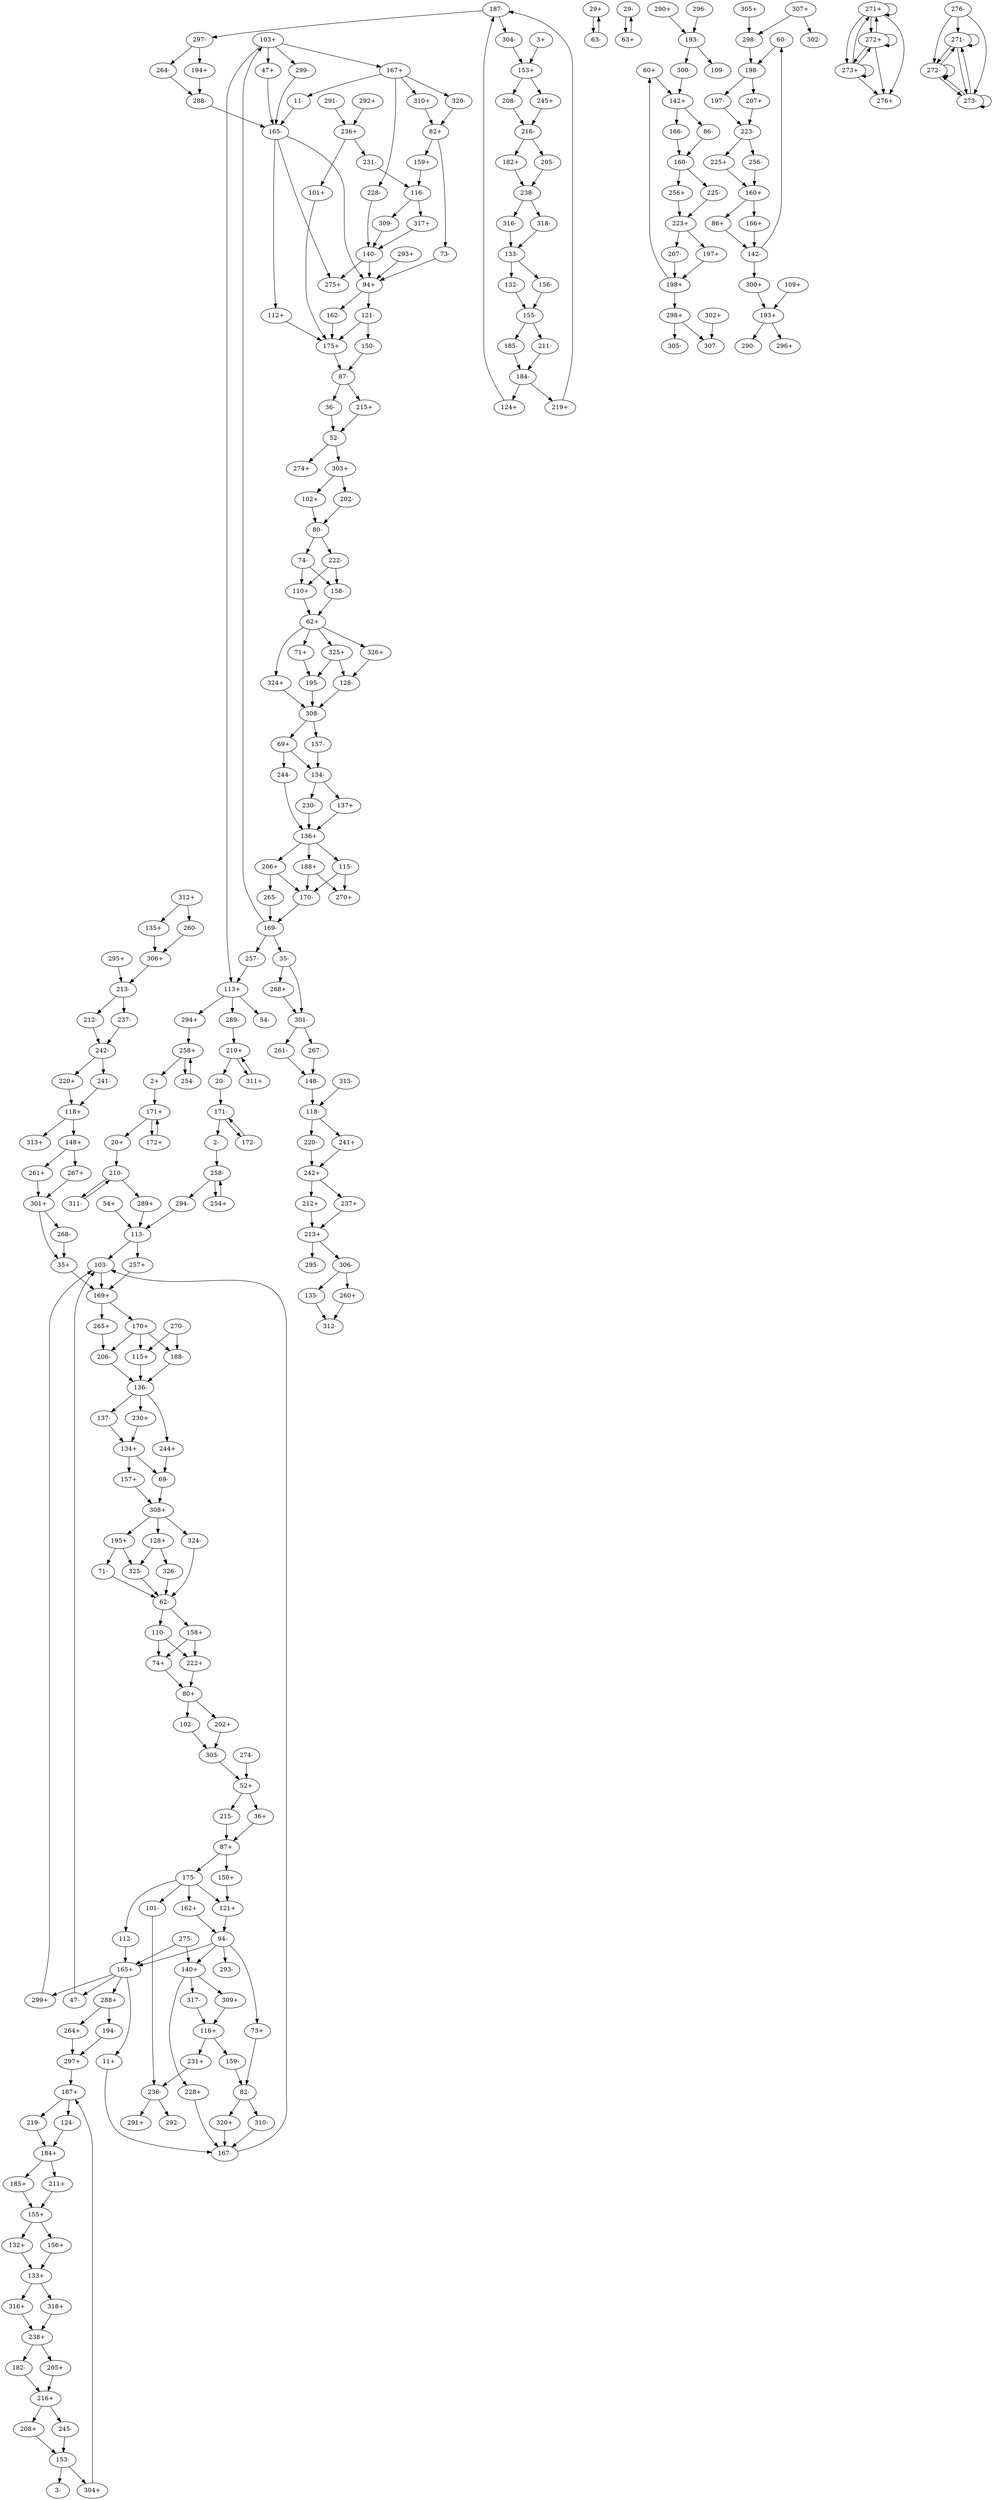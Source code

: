 digraph adj {
graph [k=96]
edge [d=-95]
"2+" [l=240573 C=7184182]
"2-" [l=240573 C=7184182]
"3+" [l=93533 C=2770626]
"3-" [l=93533 C=2770626]
"11+" [l=55262 C=1769229]
"11-" [l=55262 C=1769229]
"20+" [l=182832 C=5332879]
"20-" [l=182832 C=5332879]
"29+" [l=80436 C=2899230]
"29-" [l=80436 C=2899230]
"35+" [l=53883 C=1561784]
"35-" [l=53883 C=1561784]
"36+" [l=191 C=24377]
"36-" [l=191 C=24377]
"47+" [l=15602 C=498042]
"47-" [l=15602 C=498042]
"52+" [l=1041 C=234334]
"52-" [l=1041 C=234334]
"54+" [l=15542 C=446641]
"54-" [l=15542 C=446641]
"60+" [l=20684 C=495689]
"60-" [l=20684 C=495689]
"62+" [l=296 C=49986]
"62-" [l=296 C=49986]
"63+" [l=3945 C=124193]
"63-" [l=3945 C=124193]
"69+" [l=190 C=22055]
"69-" [l=190 C=22055]
"71+" [l=379 C=24739]
"71-" [l=379 C=24739]
"73+" [l=544 C=16933]
"73-" [l=544 C=16933]
"74+" [l=155 C=13458]
"74-" [l=155 C=13458]
"80+" [l=312 C=54861]
"80-" [l=312 C=54861]
"82+" [l=189 C=5382]
"82-" [l=189 C=5382]
"86+" [l=851 C=15718]
"86-" [l=851 C=15718]
"87+" [l=702 C=146781]
"87-" [l=702 C=146781]
"94+" [l=125 C=7650]
"94-" [l=125 C=7650]
"101+" [l=803 C=22778]
"101-" [l=803 C=22778]
"102+" [l=191 C=21484]
"102-" [l=191 C=21484]
"103+" [l=165 C=16739]
"103-" [l=165 C=16739]
"109+" [l=4464 C=92825]
"109-" [l=4464 C=92825]
"110+" [l=155 C=9534]
"110-" [l=155 C=9534]
"112+" [l=318 C=8568]
"112-" [l=318 C=8568]
"113+" [l=164 C=7919]
"113-" [l=164 C=7919]
"115+" [l=177 C=11069]
"115-" [l=177 C=11069]
"116+" [l=181 C=3989]
"116-" [l=181 C=3989]
"118+" [l=317 C=6399]
"118-" [l=317 C=6399]
"121+" [l=159 C=8989]
"121-" [l=159 C=8989]
"124+" [l=191 C=3716]
"124-" [l=191 C=3716]
"128+" [l=174 C=11414]
"128-" [l=174 C=11414]
"132+" [l=260 C=3991]
"132-" [l=260 C=3991]
"133+" [l=125 C=1876]
"133-" [l=125 C=1876]
"134+" [l=190 C=23743]
"134-" [l=190 C=23743]
"135+" [l=191 C=731]
"135-" [l=191 C=731]
"136+" [l=179 C=20440]
"136-" [l=179 C=20440]
"137+" [l=181 C=13712]
"137-" [l=181 C=13712]
"140+" [l=101 C=842]
"140-" [l=101 C=842]
"142+" [l=147 C=2252]
"142-" [l=147 C=2252]
"148+" [l=3434 C=67066]
"148-" [l=3434 C=67066]
"150+" [l=191 C=2446]
"150-" [l=191 C=2446]
"153+" [l=149 C=3294]
"153-" [l=149 C=3294]
"155+" [l=177 C=4097]
"155-" [l=177 C=4097]
"156+" [l=260 C=4231]
"156-" [l=260 C=4231]
"157+" [l=191 C=2750]
"157-" [l=191 C=2750]
"158+" [l=155 C=15276]
"158-" [l=155 C=15276]
"159+" [l=194 C=4153]
"159-" [l=194 C=4153]
"160+" [l=203 C=4792]
"160-" [l=203 C=4792]
"162+" [l=191 C=9636]
"162-" [l=191 C=9636]
"165+" [l=109 C=2541]
"165-" [l=109 C=2541]
"166+" [l=851 C=15554]
"166-" [l=851 C=15554]
"167+" [l=154 C=10803]
"167-" [l=154 C=10803]
"169+" [l=155 C=14779]
"169-" [l=155 C=14779]
"170+" [l=135 C=8760]
"170-" [l=135 C=8760]
"171+" [l=213 C=8955]
"171-" [l=213 C=8955]
"172+" [l=230 C=4868]
"172-" [l=230 C=4868]
"175+" [l=130 C=8925]
"175-" [l=130 C=8925]
"182+" [l=335 C=5649]
"182-" [l=335 C=5649]
"184+" [l=157 C=2775]
"184-" [l=157 C=2775]
"185+" [l=191 C=3124]
"185-" [l=191 C=3124]
"187+" [l=134 C=2649]
"187-" [l=134 C=2649]
"188+" [l=191 C=5946]
"188-" [l=191 C=5946]
"193+" [l=196 C=6802]
"193-" [l=196 C=6802]
"194+" [l=191 C=3281]
"194-" [l=191 C=3281]
"195+" [l=160 C=8216]
"195-" [l=160 C=8216]
"197+" [l=191 C=2195]
"197-" [l=191 C=2195]
"198+" [l=140 C=1422]
"198-" [l=140 C=1422]
"202+" [l=191 C=13527]
"202-" [l=191 C=13527]
"205+" [l=335 C=6381]
"205-" [l=335 C=6381]
"206+" [l=135 C=2714]
"206-" [l=135 C=2714]
"207+" [l=191 C=1863]
"207-" [l=191 C=1863]
"208+" [l=233 C=3047]
"208-" [l=233 C=3047]
"210+" [l=154 C=3635]
"210-" [l=154 C=3635]
"211+" [l=191 C=3809]
"211-" [l=191 C=3809]
"212+" [l=191 C=1622]
"212-" [l=191 C=1622]
"213+" [l=147 C=1857]
"213-" [l=147 C=1857]
"215+" [l=191 C=3670]
"215-" [l=191 C=3670]
"216+" [l=194 C=3680]
"216-" [l=194 C=3680]
"219+" [l=191 C=2569]
"219-" [l=191 C=2569]
"220+" [l=262 C=3871]
"220-" [l=262 C=3871]
"222+" [l=155 C=2997]
"222-" [l=155 C=2997]
"223+" [l=138 C=1468]
"223-" [l=138 C=1468]
"225+" [l=244 C=1930]
"225-" [l=244 C=1930]
"228+" [l=201 C=4451]
"228-" [l=201 C=4451]
"230+" [l=191 C=4918]
"230-" [l=191 C=4918]
"231+" [l=729 C=15171]
"231-" [l=729 C=15171]
"236+" [l=173 C=4445]
"236-" [l=173 C=4445]
"237+" [l=191 C=2222]
"237-" [l=191 C=2222]
"238+" [l=147 C=2342]
"238-" [l=147 C=2342]
"241+" [l=262 C=2560]
"241-" [l=262 C=2560]
"242+" [l=152 C=2810]
"242-" [l=152 C=2810]
"244+" [l=277 C=4379]
"244-" [l=277 C=4379]
"245+" [l=233 C=2223]
"245-" [l=233 C=2223]
"254+" [l=181 C=3056]
"254-" [l=181 C=3056]
"256+" [l=244 C=2538]
"256-" [l=244 C=2538]
"257+" [l=191 C=2356]
"257-" [l=191 C=2356]
"258+" [l=127 C=1158]
"258-" [l=127 C=1158]
"260+" [l=191 C=1073]
"260-" [l=191 C=1073]
"261+" [l=186 C=2487]
"261-" [l=186 C=2487]
"264+" [l=191 C=194]
"264-" [l=191 C=194]
"265+" [l=191 C=2783]
"265-" [l=191 C=2783]
"267+" [l=185 C=188]
"267-" [l=185 C=188]
"268+" [l=181 C=287]
"268-" [l=181 C=287]
"270+" [l=104 C=22]
"270-" [l=104 C=22]
"271+" [l=96 C=255]
"271-" [l=96 C=255]
"272+" [l=191 C=2846]
"272-" [l=191 C=2846]
"273+" [l=191 C=2272]
"273-" [l=191 C=2272]
"274+" [l=109 C=30]
"274-" [l=109 C=30]
"275+" [l=119 C=85]
"275-" [l=119 C=85]
"276+" [l=122 C=163]
"276-" [l=122 C=163]
"288+" [l=196792 C=5887671]
"288-" [l=196792 C=5887671]
"289+" [l=487898 C=13607419]
"289-" [l=487898 C=13607419]
"290+" [l=800859 C=19911584]
"290-" [l=800859 C=19911584]
"291+" [l=447686 C=11512840]
"291-" [l=447686 C=11512840]
"292+" [l=118348 C=3179938]
"292-" [l=118348 C=3179938]
"293+" [l=291094 C=7988822]
"293-" [l=291094 C=7988822]
"294+" [l=128187 C=3926319]
"294-" [l=128187 C=3926319]
"295+" [l=66217 C=1830985]
"295-" [l=66217 C=1830985]
"296+" [l=25212 C=390313]
"296-" [l=25212 C=390313]
"297+" [l=11785 C=348897]
"297-" [l=11785 C=348897]
"298+" [l=62808 C=1336373]
"298-" [l=62808 C=1336373]
"299+" [l=59802 C=1923664]
"299-" [l=59802 C=1923664]
"300+" [l=96570 C=2104876]
"300-" [l=96570 C=2104876]
"301+" [l=21010 C=592824]
"301-" [l=21010 C=592824]
"302+" [l=4840 C=77786]
"302-" [l=4840 C=77786]
"303+" [l=594 C=125180]
"303-" [l=594 C=125180]
"304+" [l=9263 C=277446]
"304-" [l=9263 C=277446]
"305+" [l=99317 C=2014734]
"305-" [l=99317 C=2014734]
"306+" [l=305636 C=6872949]
"306-" [l=305636 C=6872949]
"307+" [l=24558 C=352887]
"307-" [l=24558 C=352887]
"308+" [l=906 C=198831]
"308-" [l=906 C=198831]
"309+" [l=588 C=20007]
"309-" [l=588 C=20007]
"310+" [l=308 C=6638]
"310-" [l=308 C=6638]
"311+" [l=7054 C=136943]
"311-" [l=7054 C=136943]
"312+" [l=172074 C=3998848]
"312-" [l=172074 C=3998848]
"313+" [l=30615 C=489309]
"313-" [l=30615 C=489309]
"316+" [l=538 C=10141]
"316-" [l=538 C=10141]
"317+" [l=590 C=16822]
"317-" [l=590 C=16822]
"318+" [l=538 C=13030]
"318-" [l=538 C=13030]
"320+" [l=272 C=7546]
"320-" [l=272 C=7546]
"324+" [l=250 C=8151]
"324-" [l=250 C=8151]
"325+" [l=214 C=22849]
"325-" [l=214 C=22849]
"326+" [l=217 C=12753]
"326-" [l=217 C=12753]
"2+" -> "171+"
"2-" -> "258-"
"3+" -> "153+"
"11+" -> "167-"
"11-" -> "165-"
"20+" -> "210-"
"20-" -> "171-"
"29+" -> "63-" [d=-81]
"29-" -> "63+" [d=-85]
"35+" -> "169+" [d=-90]
"35-" -> "268+"
"35-" -> "301-" [d=-10]
"36+" -> "87+"
"36-" -> "52-"
"47+" -> "165-" [d=-75]
"47-" -> "103-" [d=-72]
"52+" -> "36+"
"52+" -> "215-"
"52-" -> "274+"
"52-" -> "303+"
"54+" -> "113-" [d=-85]
"60+" -> "142+"
"60-" -> "198-"
"62+" -> "325+" [d=-89]
"62+" -> "326+" [d=-89]
"62+" -> "71+" [d=-43]
"62+" -> "324+" [d=-43]
"62-" -> "110-"
"62-" -> "158+"
"63+" -> "29-" [d=-81]
"63-" -> "29+" [d=-85]
"69+" -> "244-"
"69+" -> "134-" [d=-94]
"69-" -> "308+"
"71+" -> "195-"
"71-" -> "62-" [d=-43]
"73+" -> "82-"
"73-" -> "94+" [d=-68]
"74+" -> "80+"
"74-" -> "110+" [d=-59]
"74-" -> "158-" [d=-59]
"80+" -> "102-"
"80+" -> "202+"
"80-" -> "74-"
"80-" -> "222-"
"82+" -> "73-"
"82+" -> "159+"
"82-" -> "310-"
"82-" -> "320+"
"86+" -> "142-"
"86-" -> "160-"
"87+" -> "150+"
"87+" -> "175-"
"87-" -> "36-"
"87-" -> "215+"
"94+" -> "121-"
"94+" -> "162-"
"94-" -> "140+" [d=-67]
"94-" -> "73+" [d=-68]
"94-" -> "293-" [d=-68]
"94-" -> "165+" [d=-67]
"101+" -> "175+"
"101-" -> "236-"
"102+" -> "80-"
"102-" -> "303-"
"103+" -> "113+" [d=-74]
"103+" -> "47+" [d=-72]
"103+" -> "167+" [d=-59]
"103+" -> "299-" [d=-59]
"103-" -> "169+" [d=-90]
"109+" -> "193+"
"110+" -> "62+"
"110-" -> "74+" [d=-59]
"110-" -> "222+" [d=-59]
"112+" -> "175+" [d=-86]
"112-" -> "165+" [d=-67]
"113+" -> "289-"
"113+" -> "54-" [d=-85]
"113+" -> "294+" [d=-85]
"113-" -> "257+"
"113-" -> "103-" [d=-74]
"115+" -> "136-" [d=-81]
"115-" -> "270+"
"115-" -> "170-" [d=-81]
"116+" -> "159-"
"116+" -> "231+"
"116-" -> "309-"
"116-" -> "317+"
"118+" -> "148+"
"118+" -> "313+"
"118-" -> "220-"
"118-" -> "241+"
"121+" -> "94-"
"121-" -> "150-"
"121-" -> "175+" [d=-34]
"124+" -> "187-"
"124-" -> "184+"
"128+" -> "325-"
"128+" -> "326-"
"128-" -> "308-" [d=-78]
"132+" -> "133+"
"132-" -> "155-"
"133+" -> "316+"
"133+" -> "318+"
"133-" -> "132-"
"133-" -> "156-"
"134+" -> "157+"
"134+" -> "69-" [d=-94]
"134-" -> "137+"
"134-" -> "230-"
"135+" -> "306+"
"135-" -> "312-"
"136+" -> "188+"
"136+" -> "115-" [d=-81]
"136+" -> "206+" [d=-81]
"136-" -> "230+"
"136-" -> "137-" [d=-85]
"136-" -> "244+" [d=-85]
"137+" -> "136+" [d=-85]
"137-" -> "134+"
"140+" -> "228+"
"140+" -> "309+" [d=-85]
"140+" -> "317-" [d=-85]
"140-" -> "275+"
"140-" -> "94+" [d=-67]
"142+" -> "86-"
"142+" -> "166-"
"142-" -> "60-"
"142-" -> "300+"
"148+" -> "261+"
"148+" -> "267+"
"148-" -> "118-"
"150+" -> "121+"
"150-" -> "87-"
"153+" -> "208-"
"153+" -> "245+"
"153-" -> "3-"
"153-" -> "304+"
"155+" -> "132+"
"155+" -> "156+"
"155-" -> "185-"
"155-" -> "211-"
"156+" -> "133+"
"156-" -> "155-"
"157+" -> "308+"
"157-" -> "134-"
"158+" -> "222+" [d=-59]
"158+" -> "74+" [d=-59]
"158-" -> "62+"
"159+" -> "116-"
"159-" -> "82-"
"160+" -> "86+"
"160+" -> "166+"
"160-" -> "225-"
"160-" -> "256+"
"162+" -> "94-"
"162-" -> "175+" [d=-66]
"165+" -> "11+"
"165+" -> "288+" [d=-93]
"165+" -> "47-" [d=-75]
"165+" -> "299+" [d=-75]
"165-" -> "275+"
"165-" -> "94+" [d=-67]
"165-" -> "112+" [d=-67]
"166+" -> "142-"
"166-" -> "160-"
"167+" -> "11-"
"167+" -> "310+" [d=-59]
"167+" -> "228-" [d=-24]
"167+" -> "320-" [d=-24]
"167-" -> "103-" [d=-59]
"169+" -> "170+"
"169+" -> "265+"
"169-" -> "257-"
"169-" -> "35-" [d=-90]
"169-" -> "103+" [d=-90]
"170+" -> "206-" [d=-39]
"170+" -> "115+" [d=-81]
"170+" -> "188-" [d=-81]
"170-" -> "169-"
"171+" -> "20+"
"171+" -> "172+"
"171-" -> "2-"
"171-" -> "172-"
"172+" -> "171+"
"172-" -> "171-"
"175+" -> "87-"
"175-" -> "101-"
"175-" -> "112-" [d=-86]
"175-" -> "162+" [d=-66]
"175-" -> "121+" [d=-34]
"182+" -> "238-"
"182-" -> "216+"
"184+" -> "185+"
"184+" -> "211+"
"184-" -> "124+"
"184-" -> "219+"
"185+" -> "155+"
"185-" -> "184-"
"187+" -> "124-"
"187+" -> "219-"
"187-" -> "297-"
"187-" -> "304-"
"188+" -> "270+"
"188+" -> "170-" [d=-81]
"188-" -> "136-"
"193+" -> "290-"
"193+" -> "296+"
"193-" -> "109-"
"193-" -> "300-"
"194+" -> "288-"
"194-" -> "297+"
"195+" -> "71-"
"195+" -> "325-" [d=-64]
"195-" -> "308-"
"197+" -> "198+"
"197-" -> "223-"
"198+" -> "60+"
"198+" -> "298+"
"198-" -> "197-"
"198-" -> "207+"
"202+" -> "303-"
"202-" -> "80-"
"205+" -> "216+"
"205-" -> "238-"
"206+" -> "265-"
"206+" -> "170-" [d=-39]
"206-" -> "136-" [d=-81]
"207+" -> "223-"
"207-" -> "198+"
"208+" -> "153-"
"208-" -> "216-"
"210+" -> "20-"
"210+" -> "311+"
"210-" -> "289+"
"210-" -> "311-"
"211+" -> "155+"
"211-" -> "184-"
"212+" -> "213+"
"212-" -> "242-"
"213+" -> "295-"
"213+" -> "306-"
"213-" -> "212-"
"213-" -> "237-"
"215+" -> "52-"
"215-" -> "87+"
"216+" -> "208+"
"216+" -> "245-"
"216-" -> "182+"
"216-" -> "205-"
"219+" -> "187-"
"219-" -> "184+"
"220+" -> "118+"
"220-" -> "242+"
"222+" -> "80+"
"222-" -> "158-" [d=-59]
"222-" -> "110+" [d=-59]
"223+" -> "197+"
"223+" -> "207-"
"223-" -> "225+"
"223-" -> "256-"
"225+" -> "160+"
"225-" -> "223+"
"228+" -> "167-" [d=-24]
"228-" -> "140-"
"230+" -> "134+"
"230-" -> "136+"
"231+" -> "236-"
"231-" -> "116-"
"236+" -> "101+"
"236+" -> "231-"
"236-" -> "291+"
"236-" -> "292-"
"237+" -> "213+"
"237-" -> "242-"
"238+" -> "182-"
"238+" -> "205+"
"238-" -> "316-"
"238-" -> "318-"
"241+" -> "242+"
"241-" -> "118+"
"242+" -> "212+"
"242+" -> "237+"
"242-" -> "220+"
"242-" -> "241-"
"244+" -> "69-"
"244-" -> "136+" [d=-85]
"245+" -> "216-"
"245-" -> "153-"
"254+" -> "258-"
"254-" -> "258+"
"256+" -> "223+"
"256-" -> "160+"
"257+" -> "169+"
"257-" -> "113+"
"258+" -> "2+"
"258+" -> "254-"
"258-" -> "254+"
"258-" -> "294-"
"260+" -> "312-"
"260-" -> "306+"
"261+" -> "301+"
"261-" -> "148-"
"264+" -> "297+"
"264-" -> "288-"
"265+" -> "206-"
"265-" -> "169-"
"267+" -> "301+"
"267-" -> "148-"
"268+" -> "301-"
"268-" -> "35+"
"270-" -> "115+"
"270-" -> "188-"
"271+" -> "271+"
"271+" -> "272+"
"271+" -> "273+"
"271+" -> "276+"
"271-" -> "271-"
"271-" -> "272-"
"271-" -> "273-"
"272+" -> "272+"
"272+" -> "273+"
"272+" -> "276+"
"272+" -> "271+"
"272-" -> "272-"
"272-" -> "273-"
"272-" -> "271-"
"273+" -> "272+"
"273+" -> "273+"
"273+" -> "276+"
"273+" -> "271+"
"273-" -> "272-"
"273-" -> "273-"
"273-" -> "271-"
"274-" -> "52+"
"275-" -> "140+"
"275-" -> "165+"
"276-" -> "272-"
"276-" -> "273-"
"276-" -> "271-"
"288+" -> "194-"
"288+" -> "264+"
"288-" -> "165-" [d=-93]
"289+" -> "113-"
"289-" -> "210+"
"290+" -> "193-"
"291-" -> "236+"
"292+" -> "236+"
"293+" -> "94+" [d=-68]
"294+" -> "258+"
"294-" -> "113-" [d=-85]
"295+" -> "213-"
"296-" -> "193-"
"297+" -> "187+"
"297-" -> "194+"
"297-" -> "264-"
"298+" -> "305-"
"298+" -> "307-" [d=-74]
"298-" -> "198-"
"299+" -> "103-" [d=-59]
"299-" -> "165-" [d=-75]
"300+" -> "193+"
"300-" -> "142+"
"301+" -> "268-"
"301+" -> "35+" [d=-10]
"301-" -> "261-"
"301-" -> "267-"
"302+" -> "307-"
"303+" -> "102+"
"303+" -> "202-"
"303-" -> "52+"
"304+" -> "187+"
"304-" -> "153+"
"305+" -> "298-"
"306+" -> "213-"
"306-" -> "135-"
"306-" -> "260+"
"307+" -> "302-"
"307+" -> "298-" [d=-74]
"308+" -> "195+"
"308+" -> "128+" [d=-78]
"308+" -> "324-" [d=-78]
"308-" -> "69+"
"308-" -> "157-"
"309+" -> "116+"
"309-" -> "140-" [d=-85]
"310+" -> "82+"
"310-" -> "167-" [d=-59]
"311+" -> "210+"
"311-" -> "210-"
"312+" -> "135+"
"312+" -> "260-"
"313-" -> "118-"
"316+" -> "238+"
"316-" -> "133-"
"317+" -> "140-" [d=-85]
"317-" -> "116+"
"318+" -> "238+"
"318-" -> "133-"
"320+" -> "167-" [d=-24]
"320-" -> "82+"
"324+" -> "308-" [d=-78]
"324-" -> "62-" [d=-43]
"325+" -> "128-"
"325+" -> "195-" [d=-64]
"325-" -> "62-" [d=-89]
"326+" -> "128-"
"326-" -> "62-" [d=-89]
}
